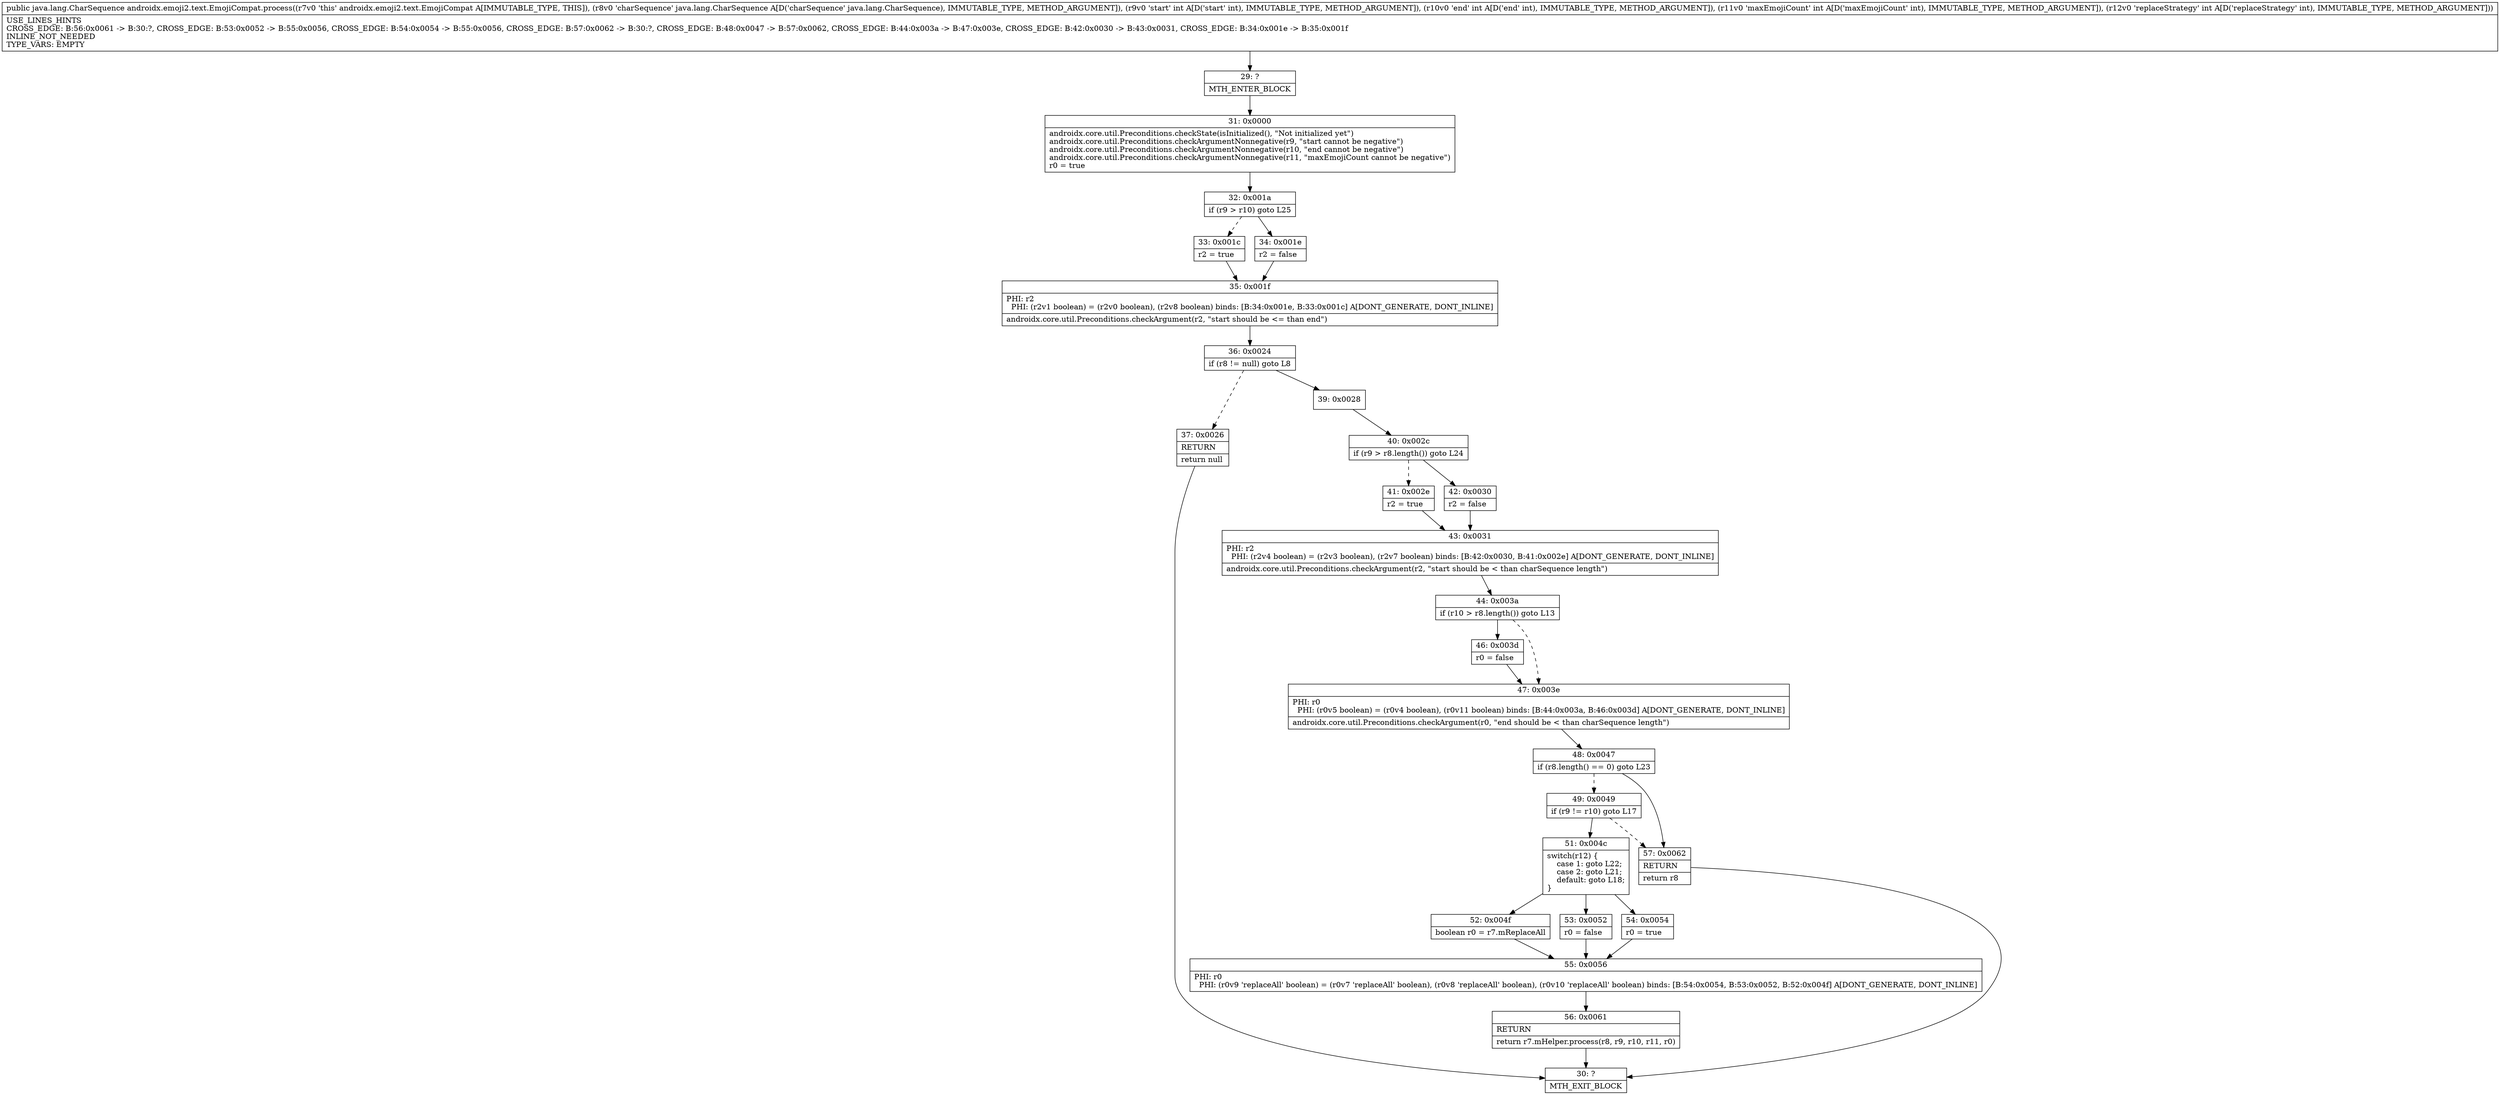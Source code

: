 digraph "CFG forandroidx.emoji2.text.EmojiCompat.process(Ljava\/lang\/CharSequence;IIII)Ljava\/lang\/CharSequence;" {
Node_29 [shape=record,label="{29\:\ ?|MTH_ENTER_BLOCK\l}"];
Node_31 [shape=record,label="{31\:\ 0x0000|androidx.core.util.Preconditions.checkState(isInitialized(), \"Not initialized yet\")\landroidx.core.util.Preconditions.checkArgumentNonnegative(r9, \"start cannot be negative\")\landroidx.core.util.Preconditions.checkArgumentNonnegative(r10, \"end cannot be negative\")\landroidx.core.util.Preconditions.checkArgumentNonnegative(r11, \"maxEmojiCount cannot be negative\")\lr0 = true\l}"];
Node_32 [shape=record,label="{32\:\ 0x001a|if (r9 \> r10) goto L25\l}"];
Node_33 [shape=record,label="{33\:\ 0x001c|r2 = true\l}"];
Node_35 [shape=record,label="{35\:\ 0x001f|PHI: r2 \l  PHI: (r2v1 boolean) = (r2v0 boolean), (r2v8 boolean) binds: [B:34:0x001e, B:33:0x001c] A[DONT_GENERATE, DONT_INLINE]\l|androidx.core.util.Preconditions.checkArgument(r2, \"start should be \<= than end\")\l}"];
Node_36 [shape=record,label="{36\:\ 0x0024|if (r8 != null) goto L8\l}"];
Node_37 [shape=record,label="{37\:\ 0x0026|RETURN\l|return null\l}"];
Node_30 [shape=record,label="{30\:\ ?|MTH_EXIT_BLOCK\l}"];
Node_39 [shape=record,label="{39\:\ 0x0028}"];
Node_40 [shape=record,label="{40\:\ 0x002c|if (r9 \> r8.length()) goto L24\l}"];
Node_41 [shape=record,label="{41\:\ 0x002e|r2 = true\l}"];
Node_43 [shape=record,label="{43\:\ 0x0031|PHI: r2 \l  PHI: (r2v4 boolean) = (r2v3 boolean), (r2v7 boolean) binds: [B:42:0x0030, B:41:0x002e] A[DONT_GENERATE, DONT_INLINE]\l|androidx.core.util.Preconditions.checkArgument(r2, \"start should be \< than charSequence length\")\l}"];
Node_44 [shape=record,label="{44\:\ 0x003a|if (r10 \> r8.length()) goto L13\l}"];
Node_46 [shape=record,label="{46\:\ 0x003d|r0 = false\l}"];
Node_47 [shape=record,label="{47\:\ 0x003e|PHI: r0 \l  PHI: (r0v5 boolean) = (r0v4 boolean), (r0v11 boolean) binds: [B:44:0x003a, B:46:0x003d] A[DONT_GENERATE, DONT_INLINE]\l|androidx.core.util.Preconditions.checkArgument(r0, \"end should be \< than charSequence length\")\l}"];
Node_48 [shape=record,label="{48\:\ 0x0047|if (r8.length() == 0) goto L23\l}"];
Node_49 [shape=record,label="{49\:\ 0x0049|if (r9 != r10) goto L17\l}"];
Node_51 [shape=record,label="{51\:\ 0x004c|switch(r12) \{\l    case 1: goto L22;\l    case 2: goto L21;\l    default: goto L18;\l\}\l}"];
Node_52 [shape=record,label="{52\:\ 0x004f|boolean r0 = r7.mReplaceAll\l}"];
Node_55 [shape=record,label="{55\:\ 0x0056|PHI: r0 \l  PHI: (r0v9 'replaceAll' boolean) = (r0v7 'replaceAll' boolean), (r0v8 'replaceAll' boolean), (r0v10 'replaceAll' boolean) binds: [B:54:0x0054, B:53:0x0052, B:52:0x004f] A[DONT_GENERATE, DONT_INLINE]\l}"];
Node_56 [shape=record,label="{56\:\ 0x0061|RETURN\l|return r7.mHelper.process(r8, r9, r10, r11, r0)\l}"];
Node_53 [shape=record,label="{53\:\ 0x0052|r0 = false\l}"];
Node_54 [shape=record,label="{54\:\ 0x0054|r0 = true\l}"];
Node_57 [shape=record,label="{57\:\ 0x0062|RETURN\l|return r8\l}"];
Node_42 [shape=record,label="{42\:\ 0x0030|r2 = false\l}"];
Node_34 [shape=record,label="{34\:\ 0x001e|r2 = false\l}"];
MethodNode[shape=record,label="{public java.lang.CharSequence androidx.emoji2.text.EmojiCompat.process((r7v0 'this' androidx.emoji2.text.EmojiCompat A[IMMUTABLE_TYPE, THIS]), (r8v0 'charSequence' java.lang.CharSequence A[D('charSequence' java.lang.CharSequence), IMMUTABLE_TYPE, METHOD_ARGUMENT]), (r9v0 'start' int A[D('start' int), IMMUTABLE_TYPE, METHOD_ARGUMENT]), (r10v0 'end' int A[D('end' int), IMMUTABLE_TYPE, METHOD_ARGUMENT]), (r11v0 'maxEmojiCount' int A[D('maxEmojiCount' int), IMMUTABLE_TYPE, METHOD_ARGUMENT]), (r12v0 'replaceStrategy' int A[D('replaceStrategy' int), IMMUTABLE_TYPE, METHOD_ARGUMENT]))  | USE_LINES_HINTS\lCROSS_EDGE: B:56:0x0061 \-\> B:30:?, CROSS_EDGE: B:53:0x0052 \-\> B:55:0x0056, CROSS_EDGE: B:54:0x0054 \-\> B:55:0x0056, CROSS_EDGE: B:57:0x0062 \-\> B:30:?, CROSS_EDGE: B:48:0x0047 \-\> B:57:0x0062, CROSS_EDGE: B:44:0x003a \-\> B:47:0x003e, CROSS_EDGE: B:42:0x0030 \-\> B:43:0x0031, CROSS_EDGE: B:34:0x001e \-\> B:35:0x001f\lINLINE_NOT_NEEDED\lTYPE_VARS: EMPTY\l}"];
MethodNode -> Node_29;Node_29 -> Node_31;
Node_31 -> Node_32;
Node_32 -> Node_33[style=dashed];
Node_32 -> Node_34;
Node_33 -> Node_35;
Node_35 -> Node_36;
Node_36 -> Node_37[style=dashed];
Node_36 -> Node_39;
Node_37 -> Node_30;
Node_39 -> Node_40;
Node_40 -> Node_41[style=dashed];
Node_40 -> Node_42;
Node_41 -> Node_43;
Node_43 -> Node_44;
Node_44 -> Node_46;
Node_44 -> Node_47[style=dashed];
Node_46 -> Node_47;
Node_47 -> Node_48;
Node_48 -> Node_49[style=dashed];
Node_48 -> Node_57;
Node_49 -> Node_51;
Node_49 -> Node_57[style=dashed];
Node_51 -> Node_52;
Node_51 -> Node_53;
Node_51 -> Node_54;
Node_52 -> Node_55;
Node_55 -> Node_56;
Node_56 -> Node_30;
Node_53 -> Node_55;
Node_54 -> Node_55;
Node_57 -> Node_30;
Node_42 -> Node_43;
Node_34 -> Node_35;
}

